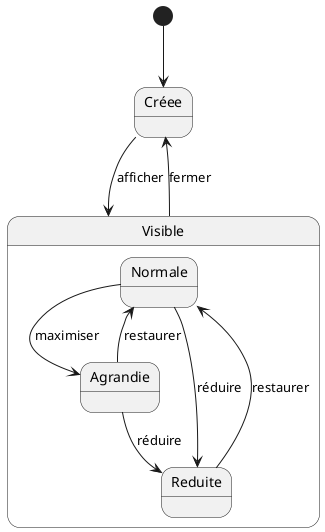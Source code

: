 @startuml Windows

[*] --> Créee

state Créee
state Visible {
  state Normale
  state Agrandie
  state Reduite
}

Créee --> Visible : afficher
Visible --> Créee : fermer

Normale --> Agrandie : maximiser
Agrandie --> Normale : restaurer

Normale --> Reduite : réduire
Agrandie --> Reduite : réduire

Reduite --> Normale : restaurer
@enduml
